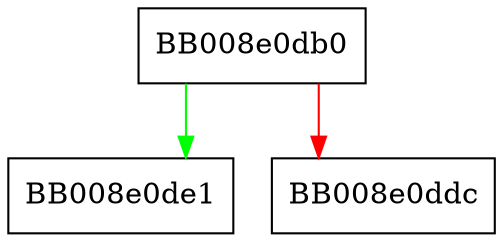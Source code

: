 digraph inet_aton {
  node [shape="box"];
  graph [splines=ortho];
  BB008e0db0 -> BB008e0de1 [color="green"];
  BB008e0db0 -> BB008e0ddc [color="red"];
}
